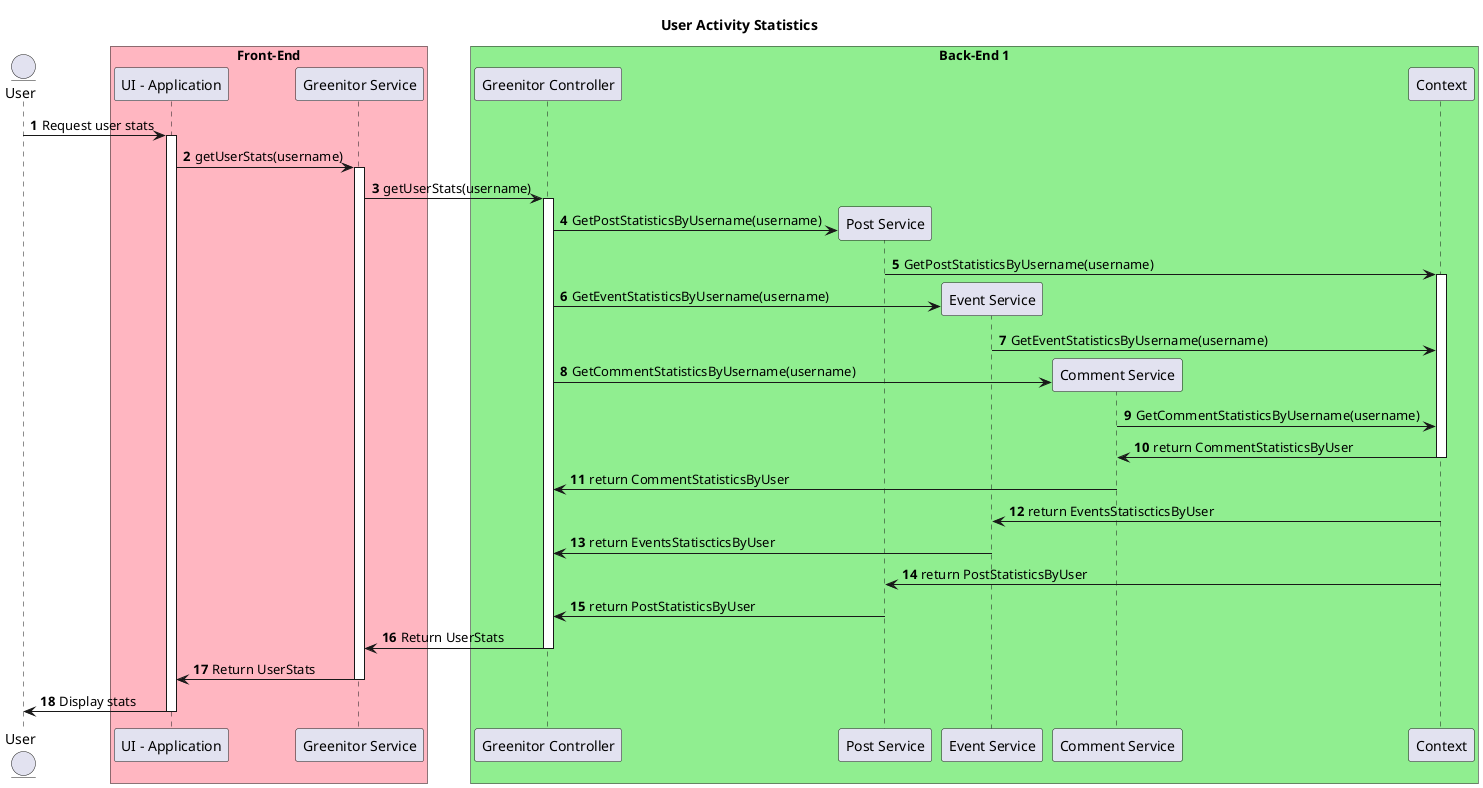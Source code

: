 @startuml
'https://plantuml.com/sequence-diagram
title "User Activity Statistics"

autonumber
entity "User" as U

box "Front-End" #lightpink
participant "UI - Application" as UI
participant "Greenitor Service" as GSA
end box

box "Back-End 1" #lightgreen
participant "Greenitor Controller" as BE1C
participant "Post Service" as PS1BE
participant "Event Service" as ES1BE
participant "Comment Service" as CS1BE
participant "Context"
end box

U -> UI++: Request user stats
UI -> GSA++: getUserStats(username)
GSA -> BE1C++: getUserStats(username)
BE1C -> PS1BE**: GetPostStatisticsByUsername(username)
PS1BE -> "Context"++: GetPostStatisticsByUsername(username)
BE1C -> ES1BE**: GetEventStatisticsByUsername(username)
ES1BE -> "Context": GetEventStatisticsByUsername(username)
BE1C -> CS1BE**: GetCommentStatisticsByUsername(username)
CS1BE -> "Context":GetCommentStatisticsByUsername(username)

"Context"-> CS1BE--: return CommentStatisticsByUser
CS1BE -> BE1C--:  return CommentStatisticsByUser

"Context" -> ES1BE: return EventsStatiscticsByUser
ES1BE -> BE1C--: return EventsStatiscticsByUser

"Context" -> PS1BE: return PostStatisticsByUser
PS1BE -> BE1C--: return PostStatisticsByUser

BE1C -> GSA--: Return UserStats
GSA -> UI--: Return UserStats
UI -> U--: Display stats




@enduml